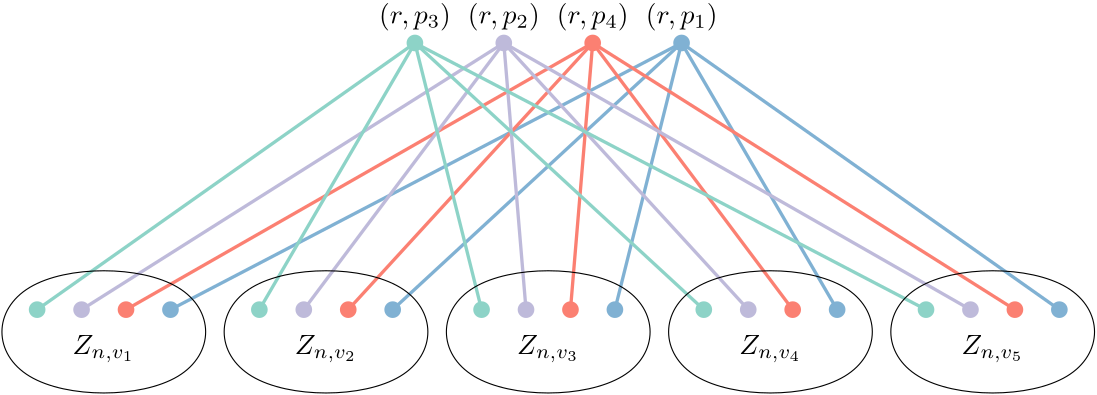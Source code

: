 <?xml version="1.0"?>
<!DOCTYPE ipe SYSTEM "ipe.dtd">
<ipe version="70218" creator="Ipe 7.2.18">
<info created="D:20201026094405" modified="D:20201029062544"/>
<ipestyle name="basic">
<symbol name="arrow/arc(spx)">
<path stroke="sym-stroke" fill="sym-stroke" pen="sym-pen">
0 0 m
-1 0.333 l
-1 -0.333 l
h
</path>
</symbol>
<symbol name="arrow/farc(spx)">
<path stroke="sym-stroke" fill="white" pen="sym-pen">
0 0 m
-1 0.333 l
-1 -0.333 l
h
</path>
</symbol>
<symbol name="arrow/ptarc(spx)">
<path stroke="sym-stroke" fill="sym-stroke" pen="sym-pen">
0 0 m
-1 0.333 l
-0.8 0 l
-1 -0.333 l
h
</path>
</symbol>
<symbol name="arrow/fptarc(spx)">
<path stroke="sym-stroke" fill="white" pen="sym-pen">
0 0 m
-1 0.333 l
-0.8 0 l
-1 -0.333 l
h
</path>
</symbol>
<symbol name="mark/circle(sx)" transformations="translations">
<path fill="sym-stroke">
0.6 0 0 0.6 0 0 e
0.4 0 0 0.4 0 0 e
</path>
</symbol>
<symbol name="mark/disk(sx)" transformations="translations">
<path fill="sym-stroke">
0.6 0 0 0.6 0 0 e
</path>
</symbol>
<symbol name="mark/fdisk(sfx)" transformations="translations">
<group>
<path fill="sym-fill">
0.5 0 0 0.5 0 0 e
</path>
<path fill="sym-stroke" fillrule="eofill">
0.6 0 0 0.6 0 0 e
0.4 0 0 0.4 0 0 e
</path>
</group>
</symbol>
<symbol name="mark/box(sx)" transformations="translations">
<path fill="sym-stroke" fillrule="eofill">
-0.6 -0.6 m
0.6 -0.6 l
0.6 0.6 l
-0.6 0.6 l
h
-0.4 -0.4 m
0.4 -0.4 l
0.4 0.4 l
-0.4 0.4 l
h
</path>
</symbol>
<symbol name="mark/square(sx)" transformations="translations">
<path fill="sym-stroke">
-0.6 -0.6 m
0.6 -0.6 l
0.6 0.6 l
-0.6 0.6 l
h
</path>
</symbol>
<symbol name="mark/fsquare(sfx)" transformations="translations">
<group>
<path fill="sym-fill">
-0.5 -0.5 m
0.5 -0.5 l
0.5 0.5 l
-0.5 0.5 l
h
</path>
<path fill="sym-stroke" fillrule="eofill">
-0.6 -0.6 m
0.6 -0.6 l
0.6 0.6 l
-0.6 0.6 l
h
-0.4 -0.4 m
0.4 -0.4 l
0.4 0.4 l
-0.4 0.4 l
h
</path>
</group>
</symbol>
<symbol name="mark/cross(sx)" transformations="translations">
<group>
<path fill="sym-stroke">
-0.43 -0.57 m
0.57 0.43 l
0.43 0.57 l
-0.57 -0.43 l
h
</path>
<path fill="sym-stroke">
-0.43 0.57 m
0.57 -0.43 l
0.43 -0.57 l
-0.57 0.43 l
h
</path>
</group>
</symbol>
<symbol name="arrow/fnormal(spx)">
<path stroke="sym-stroke" fill="white" pen="sym-pen">
0 0 m
-1 0.333 l
-1 -0.333 l
h
</path>
</symbol>
<symbol name="arrow/pointed(spx)">
<path stroke="sym-stroke" fill="sym-stroke" pen="sym-pen">
0 0 m
-1 0.333 l
-0.8 0 l
-1 -0.333 l
h
</path>
</symbol>
<symbol name="arrow/fpointed(spx)">
<path stroke="sym-stroke" fill="white" pen="sym-pen">
0 0 m
-1 0.333 l
-0.8 0 l
-1 -0.333 l
h
</path>
</symbol>
<symbol name="arrow/linear(spx)">
<path stroke="sym-stroke" pen="sym-pen">
-1 0.333 m
0 0 l
-1 -0.333 l
</path>
</symbol>
<symbol name="arrow/fdouble(spx)">
<path stroke="sym-stroke" fill="white" pen="sym-pen">
0 0 m
-1 0.333 l
-1 -0.333 l
h
-1 0 m
-2 0.333 l
-2 -0.333 l
h
</path>
</symbol>
<symbol name="arrow/double(spx)">
<path stroke="sym-stroke" fill="sym-stroke" pen="sym-pen">
0 0 m
-1 0.333 l
-1 -0.333 l
h
-1 0 m
-2 0.333 l
-2 -0.333 l
h
</path>
</symbol>
<symbol name="arrow/mid-normal(spx)">
<path stroke="sym-stroke" fill="sym-stroke" pen="sym-pen">
0.5 0 m
-0.5 0.333 l
-0.5 -0.333 l
h
</path>
</symbol>
<symbol name="arrow/mid-fnormal(spx)">
<path stroke="sym-stroke" fill="white" pen="sym-pen">
0.5 0 m
-0.5 0.333 l
-0.5 -0.333 l
h
</path>
</symbol>
<symbol name="arrow/mid-pointed(spx)">
<path stroke="sym-stroke" fill="sym-stroke" pen="sym-pen">
0.5 0 m
-0.5 0.333 l
-0.3 0 l
-0.5 -0.333 l
h
</path>
</symbol>
<symbol name="arrow/mid-fpointed(spx)">
<path stroke="sym-stroke" fill="white" pen="sym-pen">
0.5 0 m
-0.5 0.333 l
-0.3 0 l
-0.5 -0.333 l
h
</path>
</symbol>
<symbol name="arrow/mid-double(spx)">
<path stroke="sym-stroke" fill="sym-stroke" pen="sym-pen">
1 0 m
0 0.333 l
0 -0.333 l
h
0 0 m
-1 0.333 l
-1 -0.333 l
h
</path>
</symbol>
<symbol name="arrow/mid-fdouble(spx)">
<path stroke="sym-stroke" fill="white" pen="sym-pen">
1 0 m
0 0.333 l
0 -0.333 l
h
0 0 m
-1 0.333 l
-1 -0.333 l
h
</path>
</symbol>
<pen name="heavier" value="0.8"/>
<pen name="fat" value="1.2"/>
<pen name="ultrafat" value="2"/>
<symbolsize name="large" value="5"/>
<symbolsize name="small" value="2"/>
<symbolsize name="tiny" value="1.1"/>
<arrowsize name="large" value="10"/>
<arrowsize name="small" value="5"/>
<arrowsize name="tiny" value="3"/>
<color name="red" value="1 0 0"/>
<color name="blue" value="0 0 1"/>
<color name="green" value="0 1 0"/>
<color name="yellow" value="1 1 0"/>
<color name="orange" value="1 0.647 0"/>
<color name="gold" value="1 0.843 0"/>
<color name="purple" value="0.627 0.125 0.941"/>
<color name="gray" value="0.745"/>
<color name="brown" value="0.647 0.165 0.165"/>
<color name="navy" value="0 0 0.502"/>
<color name="pink" value="1 0.753 0.796"/>
<color name="seagreen" value="0.18 0.545 0.341"/>
<color name="turquoise" value="0.251 0.878 0.816"/>
<color name="violet" value="0.933 0.51 0.933"/>
<color name="darkblue" value="0 0 0.545"/>
<color name="darkcyan" value="0 0.545 0.545"/>
<color name="darkgray" value="0.663"/>
<color name="darkgreen" value="0 0.392 0"/>
<color name="darkmagenta" value="0.545 0 0.545"/>
<color name="darkorange" value="1 0.549 0"/>
<color name="darkred" value="0.545 0 0"/>
<color name="lightblue" value="0.678 0.847 0.902"/>
<color name="lightcyan" value="0.878 1 1"/>
<color name="lightgray" value="0.827"/>
<color name="lightgreen" value="0.565 0.933 0.565"/>
<color name="lightyellow" value="1 1 0.878"/>
<dashstyle name="dotted" value="[1 3] 0"/>
<dashstyle name="dashed" value="[4] 0"/>
<dashstyle name="dash dotted" value="[4 2 1 2] 0"/>
<dashstyle name="dash dot dotted" value="[4 2 1 2 1 2] 0"/>
<textsize name="large" value="\large"/>
<textsize name="small" value="\small"/>
<textsize name="tiny" value="\tiny"/>
<textsize name="Large" value="\Large"/>
<textsize name="LARGE" value="\LARGE"/>
<textsize name="huge" value="\huge"/>
<textsize name="Huge" value="\Huge"/>
<textsize name="footnote" value="\footnotesize"/>
<textstyle name="center" begin="\begin{center}" end="\end{center}"/>
<textstyle name="itemize" begin="\begin{itemize}" end="\end{itemize}"/>
<textstyle name="item" begin="\begin{itemize}\item{}" end="\end{itemize}"/>
<gridsize name="4 pts" value="4"/>
<gridsize name="8 pts (~3 mm)" value="8"/>
<gridsize name="16 pts (~6 mm)" value="16"/>
<gridsize name="32 pts (~12 mm)" value="32"/>
<gridsize name="10 pts (~3.5 mm)" value="10"/>
<gridsize name="20 pts (~7 mm)" value="20"/>
<gridsize name="14 pts (~5 mm)" value="14"/>
<gridsize name="28 pts (~10 mm)" value="28"/>
<gridsize name="56 pts (~20 mm)" value="56"/>
<anglesize name="90 deg" value="90"/>
<anglesize name="60 deg" value="60"/>
<anglesize name="45 deg" value="45"/>
<anglesize name="30 deg" value="30"/>
<anglesize name="22.5 deg" value="22.5"/>
<opacity name="10%" value="0.1"/>
<opacity name="30%" value="0.3"/>
<opacity name="50%" value="0.5"/>
<opacity name="75%" value="0.75"/>
<tiling name="falling" angle="-60" step="4" width="1"/>
<tiling name="rising" angle="30" step="4" width="1"/>
</ipestyle>
<ipestyle name="brew">
<pen name="fattyfatfat" value="4"/>
<color name="aliceblue" value="0.941 0.973 1"/>
<color name="brew1" value="0.552 0.827 0.78"/>
<color name="brew2" value="1 1 0.701"/>
<color name="brew3" value="0.745 0.729 0.854"/>
<color name="brew4" value="0.984 0.501 0.447"/>
<color name="brew5" value="0.501 0.694 0.827"/>
<color name="brew6" value="0.992 0.705 0.384"/>
<color name="brew7" value="0.701 0.87 0.411"/>
<color name="brew8" value="0.988 0.803 0.898"/>
</ipestyle>
<page>
<layer name="alpha"/>
<view layers="alpha" active="alpha"/>
<path layer="alpha" stroke="brew5" pen="fat">
296 736 m
432 640 l
</path>
<path stroke="brew5" pen="fat">
296 736 m
352 640 l
</path>
<path stroke="brew5" pen="fat">
296 736 m
272 640 l
</path>
<path stroke="brew5" pen="fat">
296 736 m
192 640 l
</path>
<path stroke="brew5" pen="fat">
296 736 m
112 640 l
</path>
<path stroke="brew4" pen="fat">
264 736 m
416 640 l
</path>
<path stroke="brew4" pen="fat">
264 736 m
336 640 l
</path>
<path stroke="brew4" pen="fat">
264 736 m
256 640 l
</path>
<path stroke="brew4" pen="fat">
264 736 m
176 640 l
</path>
<path stroke="brew4" pen="fat">
264 736 m
96 640 l
</path>
<path stroke="brew3" pen="fat">
232 736 m
400 640 l
</path>
<path stroke="brew3" pen="fat">
232 736 m
320 640 l
</path>
<path stroke="brew3" pen="fat">
232 736 m
240 640 l
</path>
<path stroke="brew3" pen="fat">
232 736 m
160 640 l
</path>
<path stroke="brew3" pen="fat">
232 736 m
80 640 l
</path>
<path stroke="brew1" pen="fat">
200 736 m
384 640 l
</path>
<path stroke="brew1" pen="fat">
200 736 m
304 640 l
</path>
<path stroke="brew1" pen="fat">
200 736 m
224 640 l
</path>
<path stroke="brew1" pen="fat">
200 736 m
144 640 l
</path>
<path stroke="brew1" pen="fat">
200 736 m
64 640 l
</path>
<use matrix="1 0 0 1 -64 0" name="mark/disk(sx)" pos="128 640" size="large" stroke="brew1"/>
<use matrix="1 0 0 1 16 0" name="mark/disk(sx)" pos="128 640" size="large" stroke="brew1"/>
<use matrix="1 0 0 1 96 0" name="mark/disk(sx)" pos="128 640" size="large" stroke="brew1"/>
<use matrix="1 0 0 1 176 0" name="mark/disk(sx)" pos="128 640" size="large" stroke="brew1"/>
<use matrix="1 0 0 1 -48 0" name="mark/disk(sx)" pos="128 640" size="large" stroke="brew3"/>
<use matrix="1 0 0 1 32 0" name="mark/disk(sx)" pos="128 640" size="large" stroke="brew3"/>
<use matrix="1 0 0 1 112 0" name="mark/disk(sx)" pos="128 640" size="large" stroke="brew3"/>
<use matrix="1 0 0 1 192 0" name="mark/disk(sx)" pos="128 640" size="large" stroke="brew3"/>
<use matrix="1 0 0 1 -32 0" name="mark/disk(sx)" pos="128 640" size="large" stroke="brew4"/>
<use matrix="1 0 0 1 48 0" name="mark/disk(sx)" pos="128 640" size="large" stroke="brew4"/>
<use matrix="1 0 0 1 128 0" name="mark/disk(sx)" pos="128 640" size="large" stroke="brew4"/>
<use matrix="1 0 0 1 208 0" name="mark/disk(sx)" pos="128 640" size="large" stroke="brew4"/>
<use matrix="1 0 0 1 -16 0" name="mark/disk(sx)" pos="128 640" size="large" stroke="brew5"/>
<use matrix="1 0 0 1 64 0" name="mark/disk(sx)" pos="128 640" size="large" stroke="brew5"/>
<use matrix="1 0 0 1 144 0" name="mark/disk(sx)" pos="128 640" size="large" stroke="brew5"/>
<use matrix="1 0 0 1 224 0" name="mark/disk(sx)" pos="128 640" size="large" stroke="brew5"/>
<path stroke="black">
48 656
48 608
128 608
128 656 u
</path>
<text transformations="translations" pos="88 624" stroke="black" type="label" width="22.463" height="6.808" depth="2.85" halign="center" valign="baseline" style="math">Z_{n,v_1}</text>
<path matrix="1 0 0 1 80 0" stroke="black">
48 656
48 608
128 608
128 656 u
</path>
<text matrix="1 0 0 1 80 0" transformations="translations" pos="88 624" stroke="black" type="label" width="22.463" height="6.808" depth="2.85" halign="center" valign="baseline" style="math">Z_{n,v_2}</text>
<path matrix="1 0 0 1 160 0" stroke="black">
48 656
48 608
128 608
128 656 u
</path>
<text matrix="1 0 0 1 160 0" transformations="translations" pos="88 624" stroke="black" type="label" width="22.463" height="6.808" depth="2.85" halign="center" valign="baseline" style="math">Z_{n,v_3}</text>
<path matrix="1 0 0 1 240 0" stroke="black">
48 656
48 608
128 608
128 656 u
</path>
<text matrix="1 0 0 1 240 0" transformations="translations" pos="88 624" stroke="black" type="label" width="22.463" height="6.808" depth="2.85" halign="center" valign="baseline" style="math">Z_{n,v_4}</text>
<use matrix="1 0 0 1 256 0" name="mark/disk(sx)" pos="128 640" size="large" stroke="brew1"/>
<use matrix="1 0 0 1 272 0" name="mark/disk(sx)" pos="128 640" size="large" stroke="brew3"/>
<use matrix="1 0 0 1 288 0" name="mark/disk(sx)" pos="128 640" size="large" stroke="brew4"/>
<use matrix="1 0 0 1 304 0" name="mark/disk(sx)" pos="128 640" size="large" stroke="brew5"/>
<path matrix="1 0 0 1 320 0" stroke="black">
48 656
48 608
128 608
128 656 u
</path>
<text matrix="1 0 0 1 320 0" transformations="translations" pos="88 624" stroke="black" type="label" width="22.463" height="6.808" depth="2.85" halign="center" valign="baseline" style="math">Z_{n,v_5}</text>
<use matrix="1 0 0 1 -8 0" name="mark/disk(sx)" pos="240 736" size="large" stroke="brew3"/>
<use matrix="1 0 0 1 8 0" name="mark/disk(sx)" pos="256 736" size="large" stroke="brew4"/>
<use matrix="1 0 0 1 24 0" name="mark/disk(sx)" pos="272 736" size="large" stroke="brew5"/>
<use matrix="1 0 0 1 -24 0" name="mark/disk(sx)" pos="224 736" size="large" stroke="brew1"/>
<text matrix="1 0 0 1 4 -5" transformations="translations" pos="196 748" stroke="black" type="label" width="25.876" height="7.473" depth="2.49" halign="center" valign="baseline" style="math">(r,p_3)</text>
<text matrix="1 0 0 1 36 -5" transformations="translations" pos="196 748" stroke="black" type="label" width="25.876" height="7.473" depth="2.49" halign="center" valign="baseline" style="math">(r,p_2)</text>
<text matrix="1 0 0 1 68 -5" transformations="translations" pos="196 748" stroke="black" type="label" width="25.876" height="7.473" depth="2.49" halign="center" valign="baseline" style="math">(r,p_4)</text>
<text matrix="1 0 0 1 100 -5" transformations="translations" pos="196 748" stroke="black" type="label" width="25.876" height="7.473" depth="2.49" halign="center" valign="baseline" style="math">(r,p_1)</text>
</page>
</ipe>
